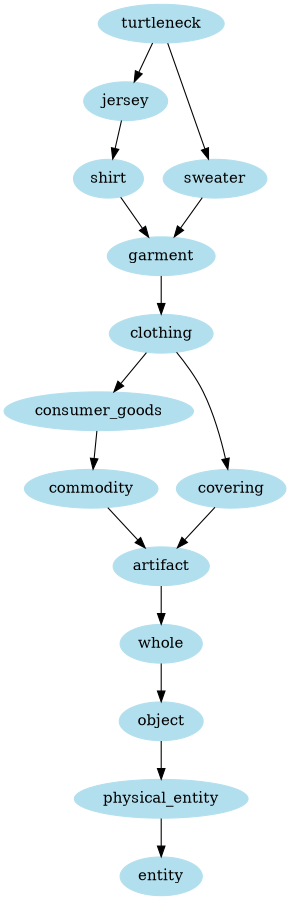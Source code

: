 digraph unix {
	node [color=lightblue2 style=filled]
	size="6,6"
	turtleneck -> jersey
	jersey -> shirt
	shirt -> garment
	garment -> clothing
	clothing -> consumer_goods
	consumer_goods -> commodity
	commodity -> artifact
	artifact -> whole
	whole -> object
	object -> physical_entity
	physical_entity -> entity
	clothing -> covering
	covering -> artifact
	turtleneck -> sweater
	sweater -> garment
}
